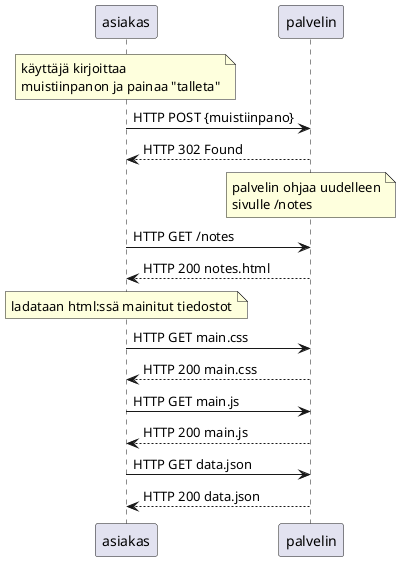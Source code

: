 @startuml t4_uusi_muistiinpano_sekvenssi
note over asiakas : käyttäjä kirjoittaa\nmuistiinpanon ja painaa "talleta"
asiakas -> palvelin : HTTP POST {muistiinpano}
palvelin --> asiakas : HTTP 302 Found
note over palvelin : palvelin ohjaa uudelleen\nsivulle /notes
asiakas -> palvelin : HTTP GET /notes
palvelin --> asiakas : HTTP 200 notes.html
note over asiakas : ladataan html:ssä mainitut tiedostot
asiakas -> palvelin : HTTP GET main.css
palvelin --> asiakas : HTTP 200 main.css
asiakas -> palvelin : HTTP GET main.js
palvelin --> asiakas : HTTP 200 main.js
asiakas -> palvelin : HTTP GET data.json
palvelin --> asiakas : HTTP 200 data.json
@enduml
